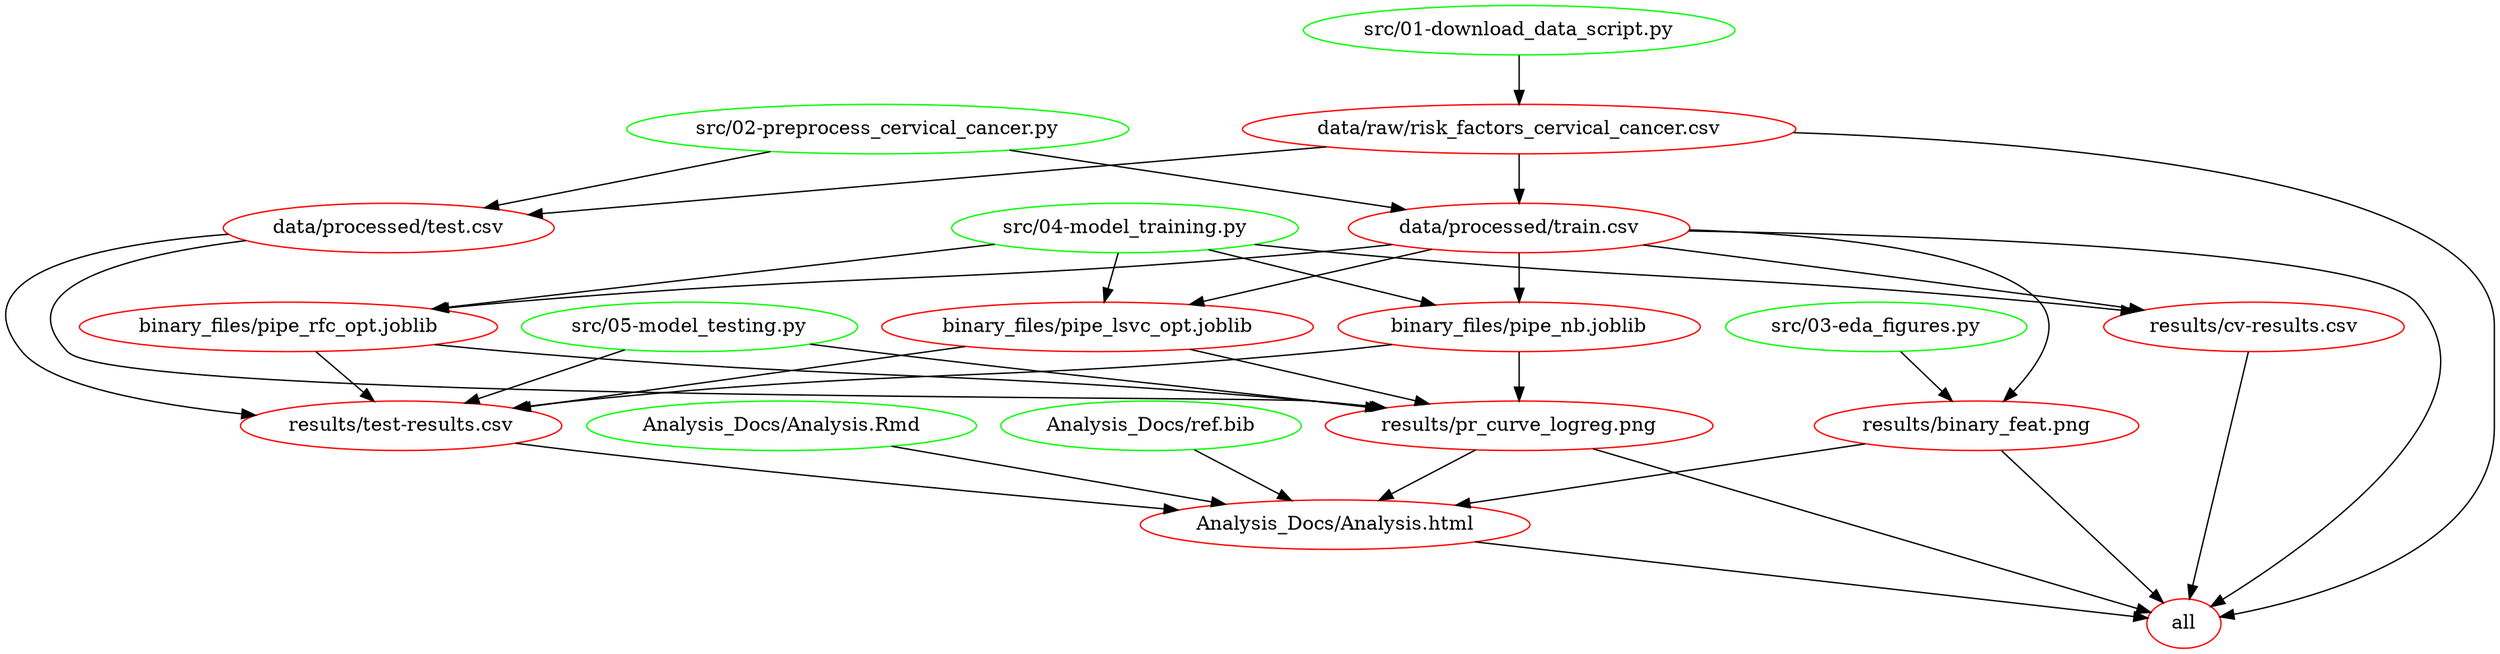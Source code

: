 digraph G {
n18[label="Analysis_Docs/Analysis.Rmd", color="green"];
n17[label="Analysis_Docs/Analysis.html", color="red"];
n19[label="Analysis_Docs/ref.bib", color="green"];
n2[label="all", color="red"];
n15[label="binary_files/pipe_lsvc_opt.joblib", color="red"];
n14[label="binary_files/pipe_nb.joblib", color="red"];
n16[label="binary_files/pipe_rfc_opt.joblib", color="red"];
n13[label="data/processed/test.csv", color="red"];
n5[label="data/processed/train.csv", color="red"];
n3[label="data/raw/risk_factors_cervical_cancer.csv", color="red"];
n7[label="results/binary_feat.png", color="red"];
n9[label="results/cv-results.csv", color="red"];
n11[label="results/pr_curve_logreg.png", color="red"];
n20[label="results/test-results.csv", color="red"];
n4[label="src/01-download_data_script.py", color="green"];
n6[label="src/02-preprocess_cervical_cancer.py", color="green"];
n8[label="src/03-eda_figures.py", color="green"];
n10[label="src/04-model_training.py", color="green"];
n12[label="src/05-model_testing.py", color="green"];
n18 -> n17 ; 
n19 -> n17 ; 
n7 -> n17 ; 
n11 -> n17 ; 
n20 -> n17 ; 
n17 -> n2 ; 
n5 -> n2 ; 
n3 -> n2 ; 
n7 -> n2 ; 
n9 -> n2 ; 
n11 -> n2 ; 
n5 -> n15 ; 
n10 -> n15 ; 
n5 -> n14 ; 
n10 -> n14 ; 
n5 -> n16 ; 
n10 -> n16 ; 
n3 -> n13 ; 
n6 -> n13 ; 
n3 -> n5 ; 
n6 -> n5 ; 
n4 -> n3 ; 
n5 -> n7 ; 
n8 -> n7 ; 
n5 -> n9 ; 
n10 -> n9 ; 
n15 -> n11 ; 
n14 -> n11 ; 
n16 -> n11 ; 
n13 -> n11 ; 
n12 -> n11 ; 
n15 -> n20 ; 
n14 -> n20 ; 
n16 -> n20 ; 
n13 -> n20 ; 
n12 -> n20 ; 
}
